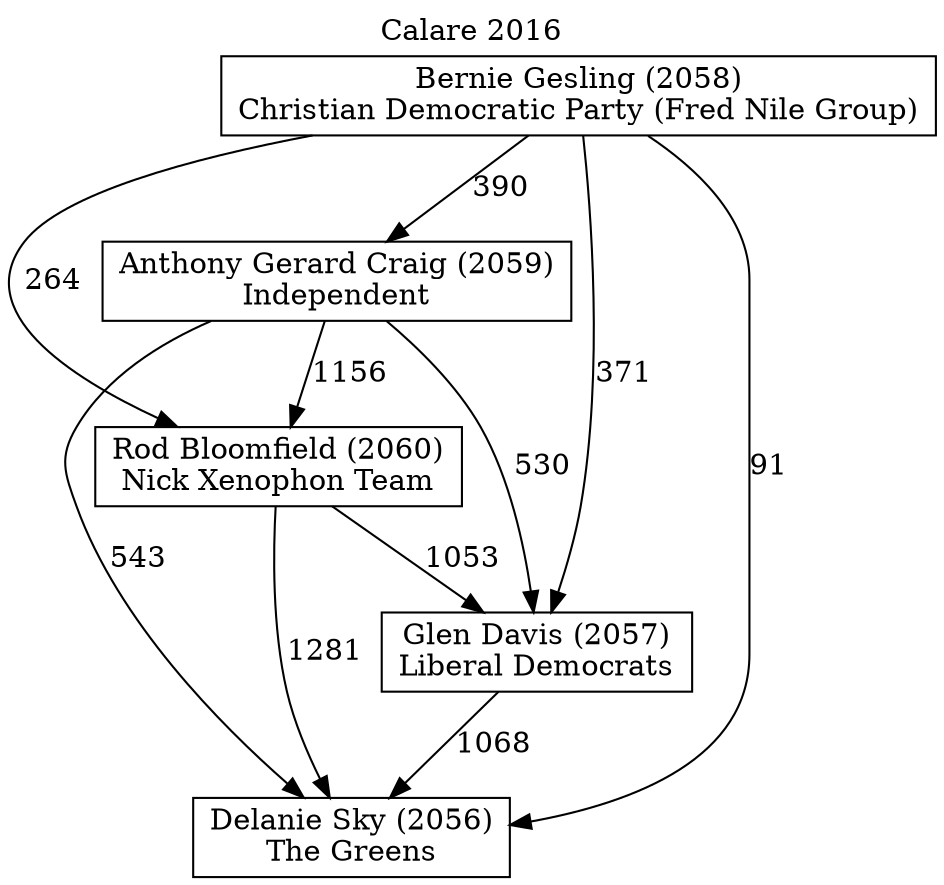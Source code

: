 // House preference flow
digraph "Delanie Sky (2056)_Calare_2016" {
	graph [label="Calare 2016" labelloc=t mclimit=10]
	node [shape=box]
	"Anthony Gerard Craig (2059)" [label="Anthony Gerard Craig (2059)
Independent"]
	"Rod Bloomfield (2060)" [label="Rod Bloomfield (2060)
Nick Xenophon Team"]
	"Glen Davis (2057)" [label="Glen Davis (2057)
Liberal Democrats"]
	"Delanie Sky (2056)" [label="Delanie Sky (2056)
The Greens"]
	"Bernie Gesling (2058)" [label="Bernie Gesling (2058)
Christian Democratic Party (Fred Nile Group)"]
	"Bernie Gesling (2058)" -> "Delanie Sky (2056)" [label=91]
	"Anthony Gerard Craig (2059)" -> "Delanie Sky (2056)" [label=543]
	"Anthony Gerard Craig (2059)" -> "Rod Bloomfield (2060)" [label=1156]
	"Anthony Gerard Craig (2059)" -> "Glen Davis (2057)" [label=530]
	"Rod Bloomfield (2060)" -> "Delanie Sky (2056)" [label=1281]
	"Rod Bloomfield (2060)" -> "Glen Davis (2057)" [label=1053]
	"Bernie Gesling (2058)" -> "Rod Bloomfield (2060)" [label=264]
	"Bernie Gesling (2058)" -> "Anthony Gerard Craig (2059)" [label=390]
	"Glen Davis (2057)" -> "Delanie Sky (2056)" [label=1068]
	"Bernie Gesling (2058)" -> "Glen Davis (2057)" [label=371]
}

